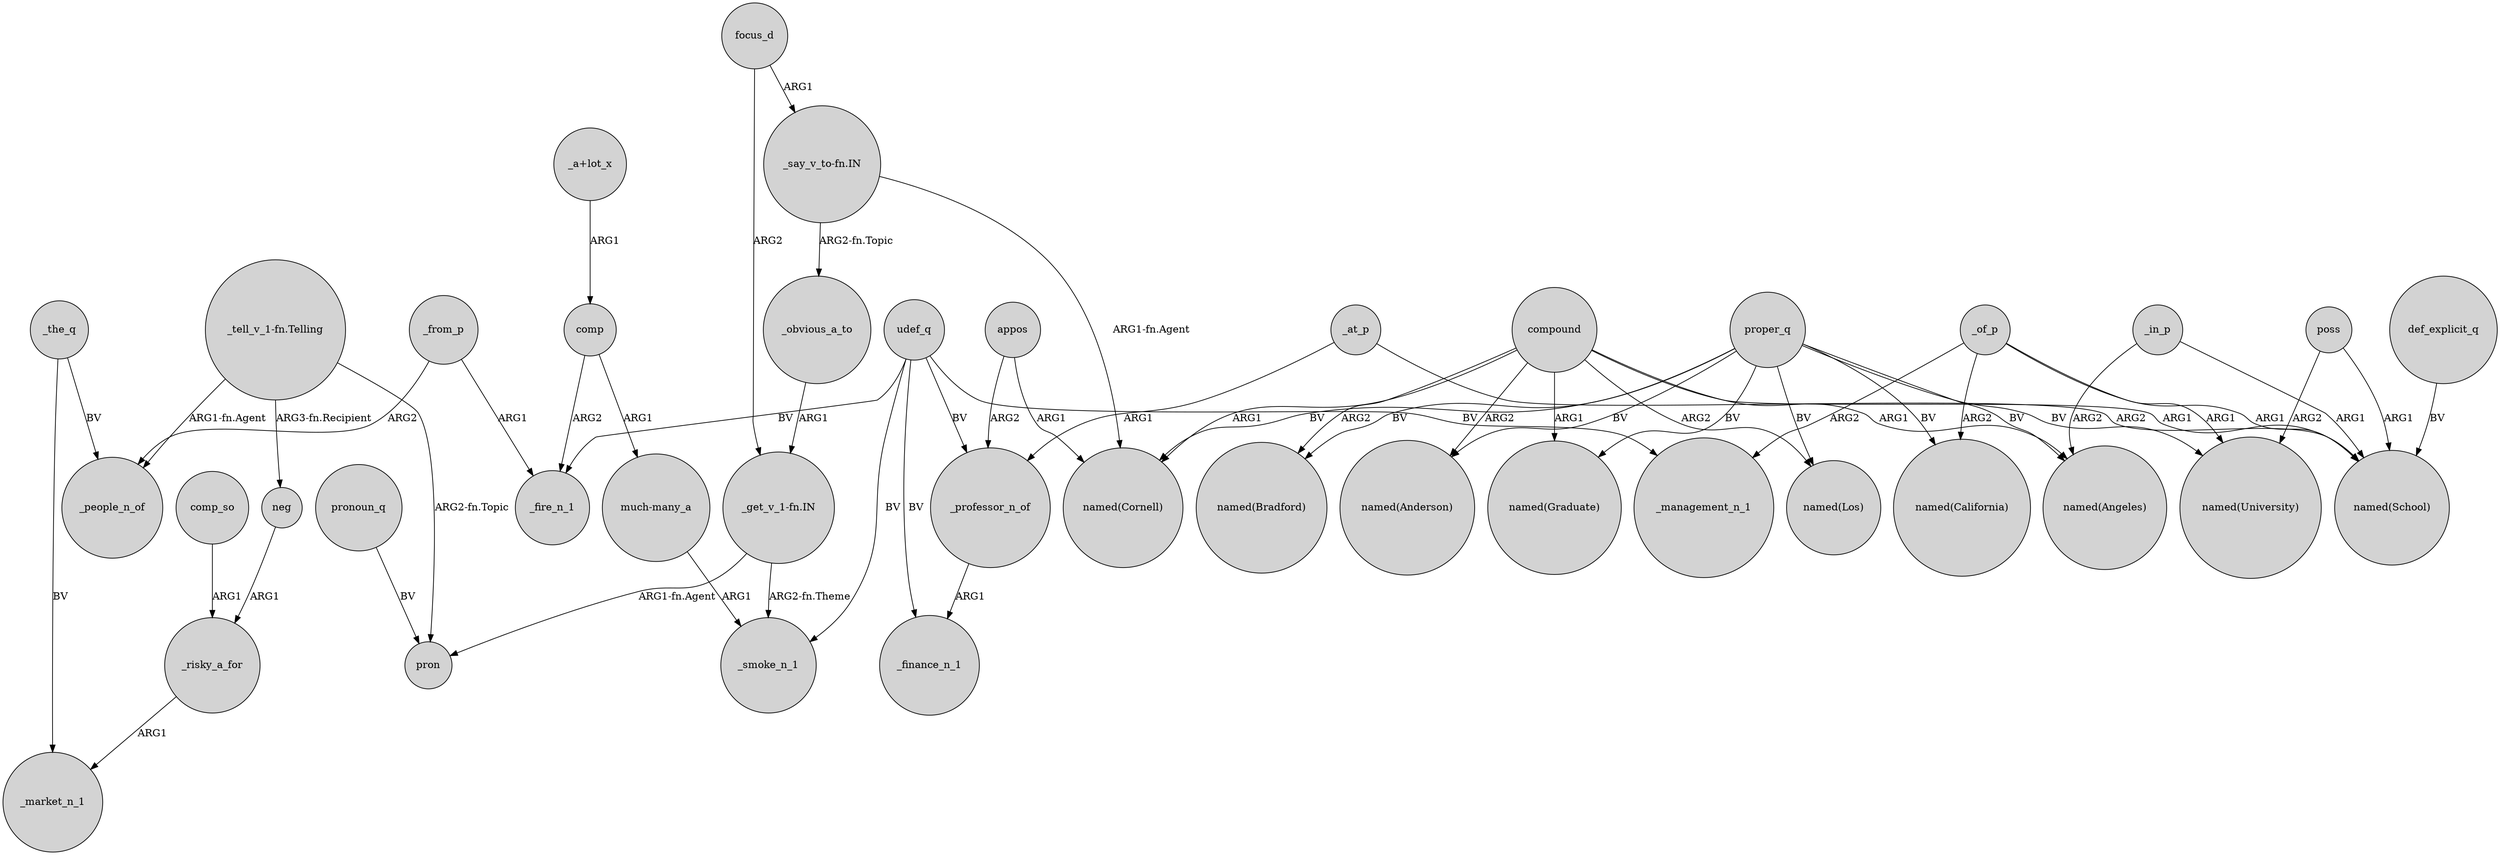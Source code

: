 digraph {
	node [shape=circle style=filled]
	udef_q -> _smoke_n_1 [label=BV]
	"_tell_v_1-fn.Telling" -> pron [label="ARG2-fn.Topic"]
	comp_so -> _risky_a_for [label=ARG1]
	def_explicit_q -> "named(School)" [label=BV]
	_of_p -> "named(California)" [label=ARG2]
	"_say_v_to-fn.IN" -> "named(Cornell)" [label="ARG1-fn.Agent"]
	focus_d -> "_get_v_1-fn.IN" [label=ARG2]
	udef_q -> _professor_n_of [label=BV]
	udef_q -> _finance_n_1 [label=BV]
	"_tell_v_1-fn.Telling" -> neg [label="ARG3-fn.Recipient"]
	compound -> "named(Los)" [label=ARG2]
	proper_q -> "named(Anderson)" [label=BV]
	proper_q -> "named(Los)" [label=BV]
	compound -> "named(Anderson)" [label=ARG2]
	_at_p -> "named(School)" [label=ARG2]
	proper_q -> "named(California)" [label=BV]
	_from_p -> _people_n_of [label=ARG2]
	appos -> "named(Cornell)" [label=ARG1]
	proper_q -> "named(Cornell)" [label=BV]
	"_tell_v_1-fn.Telling" -> _people_n_of [label="ARG1-fn.Agent"]
	udef_q -> _management_n_1 [label=BV]
	_professor_n_of -> _finance_n_1 [label=ARG1]
	compound -> "named(Graduate)" [label=ARG1]
	proper_q -> "named(Graduate)" [label=BV]
	focus_d -> "_say_v_to-fn.IN" [label=ARG1]
	poss -> "named(School)" [label=ARG1]
	compound -> "named(Angeles)" [label=ARG1]
	"_get_v_1-fn.IN" -> _smoke_n_1 [label="ARG2-fn.Theme"]
	_obvious_a_to -> "_get_v_1-fn.IN" [label=ARG1]
	pronoun_q -> pron [label=BV]
	_of_p -> "named(University)" [label=ARG1]
	poss -> "named(University)" [label=ARG2]
	"_get_v_1-fn.IN" -> pron [label="ARG1-fn.Agent"]
	comp -> "much-many_a" [label=ARG1]
	_in_p -> "named(Angeles)" [label=ARG2]
	udef_q -> _fire_n_1 [label=BV]
	_risky_a_for -> _market_n_1 [label=ARG1]
	_of_p -> "named(School)" [label=ARG1]
	compound -> "named(Bradford)" [label=ARG2]
	"_a+lot_x" -> comp [label=ARG1]
	_from_p -> _fire_n_1 [label=ARG1]
	_at_p -> _professor_n_of [label=ARG1]
	compound -> "named(School)" [label=ARG1]
	"_say_v_to-fn.IN" -> _obvious_a_to [label="ARG2-fn.Topic"]
	compound -> "named(Cornell)" [label=ARG1]
	proper_q -> "named(Angeles)" [label=BV]
	appos -> _professor_n_of [label=ARG2]
	comp -> _fire_n_1 [label=ARG2]
	_the_q -> _market_n_1 [label=BV]
	_of_p -> _management_n_1 [label=ARG2]
	_in_p -> "named(School)" [label=ARG1]
	proper_q -> "named(Bradford)" [label=BV]
	_the_q -> _people_n_of [label=BV]
	neg -> _risky_a_for [label=ARG1]
	"much-many_a" -> _smoke_n_1 [label=ARG1]
	proper_q -> "named(University)" [label=BV]
}

